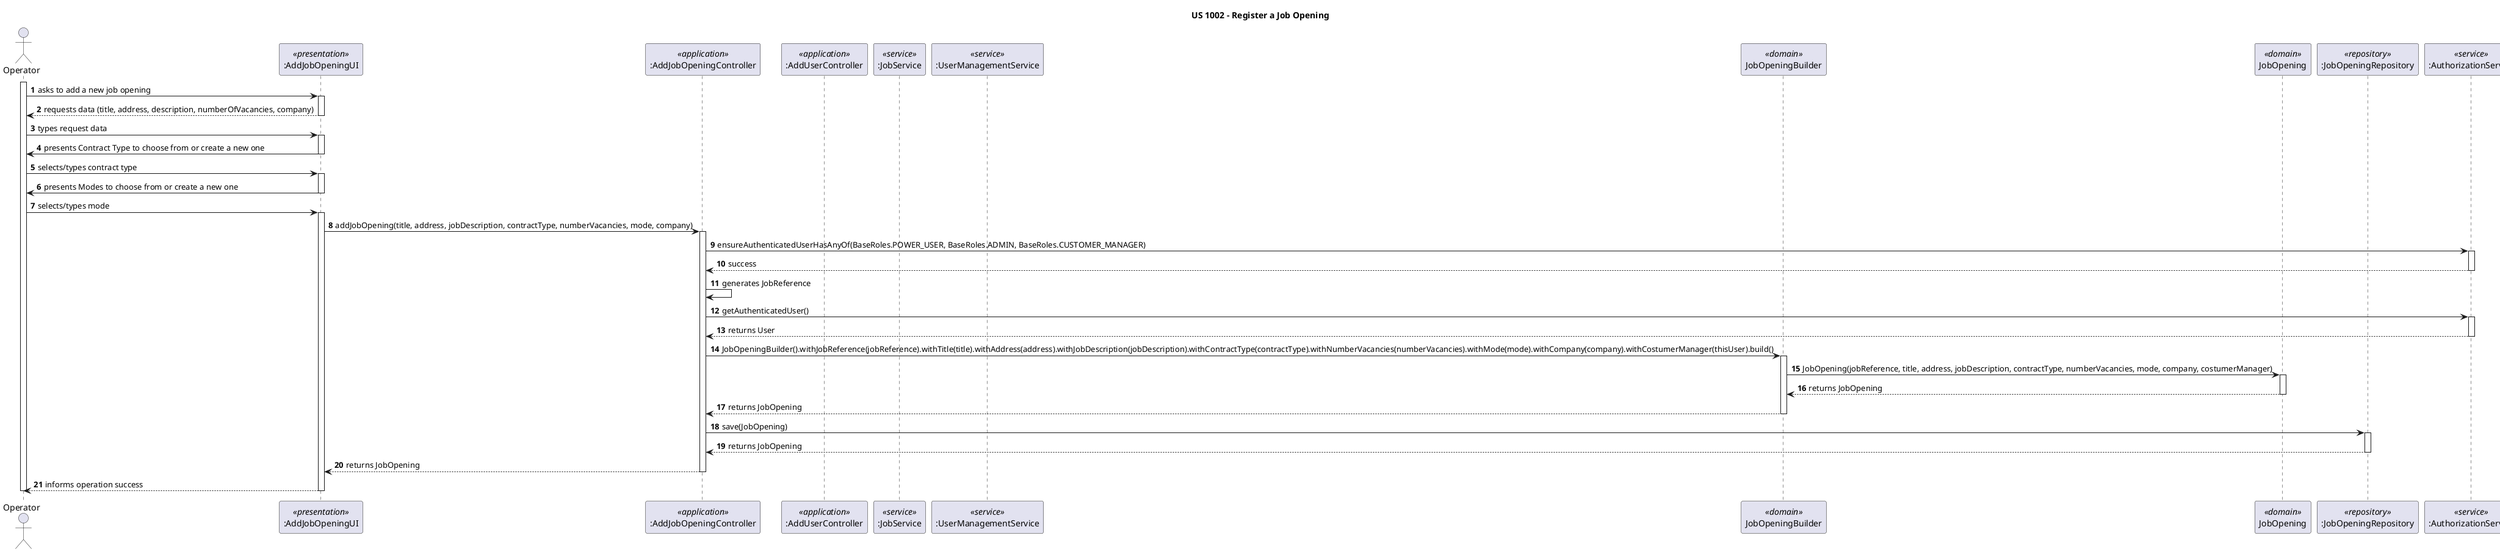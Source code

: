 @startuml US1002_SD
autonumber
title: US 1002 - Register a Job Opening

actor "Operator" as O
participant ":AddJobOpeningUI" as UI <<presentation>>
participant ":AddJobOpeningController" as CTRL <<application>>
participant ":AddUserController" as UCTRL <<application>>
participant ":JobService" as js <<service>>
participant ":UserManagementService" as UM <<service>>
participant "JobOpeningBuilder" as B <<domain>>
participant "JobOpening" as J <<domain>>
participant ":JobOpeningRepository" as REPU <<repository>>
participant ":AuthorizationService" as AUTH <<service>>

activate O

O -> UI : asks to add a new job opening
activate UI
UI --> O : requests data (title, address, description, numberOfVacancies, company)
deactivate UI

O -> UI : types request data
activate UI
UI -> O : presents Contract Type to choose from or create a new one
deactivate UI
O -> UI : selects/types contract type
activate UI
UI -> O : presents Modes to choose from or create a new one
deactivate UI
O -> UI : selects/types mode
activate UI


UI -> CTRL : addJobOpening(title, address, jobDescription, contractType, numberVacancies, mode, company)
activate CTRL
CTRL -> AUTH : ensureAuthenticatedUserHasAnyOf(BaseRoles.POWER_USER, BaseRoles.ADMIN, BaseRoles.CUSTOMER_MANAGER)
activate AUTH
AUTH --> CTRL : success
deactivate AUTH
CTRL -> CTRL : generates JobReference
CTRL -> AUTH : getAuthenticatedUser()
activate AUTH
AUTH --> CTRL : returns User
deactivate AUTH
CTRL -> B : JobOpeningBuilder().withJobReference(jobReference).withTitle(title).withAddress(address).withJobDescription(jobDescription).withContractType(contractType).withNumberVacancies(numberVacancies).withMode(mode).withCompany(company).withCostumerManager(thisUser).build()

activate B
B -> J : JobOpening(jobReference, title, address, jobDescription, contractType, numberVacancies, mode, company, costumerManager)
activate J
J --> B : returns JobOpening
deactivate J
B --> CTRL : returns JobOpening
deactivate B
CTRL -> REPU : save(JobOpening)
activate REPU
REPU --> CTRL : returns JobOpening
deactivate REPU
CTRL --> UI : returns JobOpening
deactivate CTRL
UI--> O : informs operation success
deactivate UI


deactivate O

@enduml